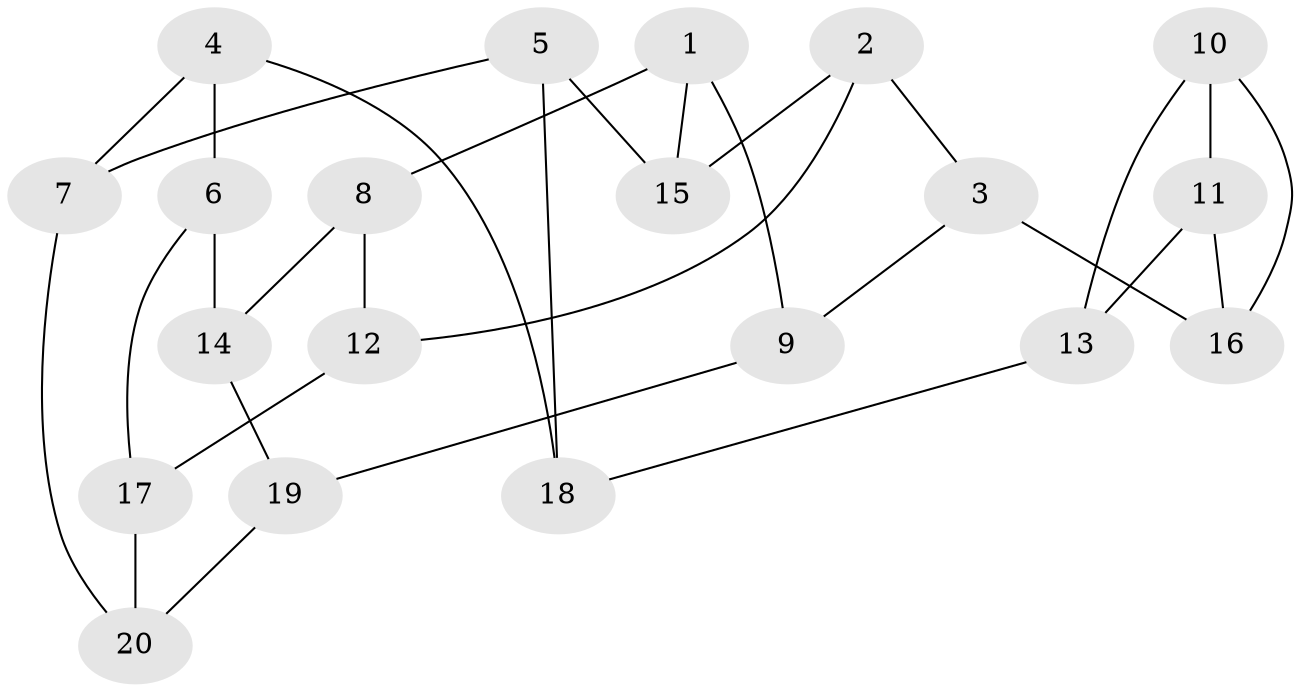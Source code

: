 // Generated by graph-tools (version 1.1) at 2025/46/02/15/25 05:46:28]
// undirected, 20 vertices, 30 edges
graph export_dot {
graph [start="1"]
  node [color=gray90,style=filled];
  1;
  2;
  3;
  4;
  5;
  6;
  7;
  8;
  9;
  10;
  11;
  12;
  13;
  14;
  15;
  16;
  17;
  18;
  19;
  20;
  1 -- 15;
  1 -- 9;
  1 -- 8;
  2 -- 3;
  2 -- 12;
  2 -- 15;
  3 -- 9;
  3 -- 16;
  4 -- 7;
  4 -- 18;
  4 -- 6;
  5 -- 15;
  5 -- 7;
  5 -- 18;
  6 -- 14;
  6 -- 17;
  7 -- 20;
  8 -- 14;
  8 -- 12;
  9 -- 19;
  10 -- 16;
  10 -- 13;
  10 -- 11;
  11 -- 13;
  11 -- 16;
  12 -- 17;
  13 -- 18;
  14 -- 19;
  17 -- 20;
  19 -- 20;
}
